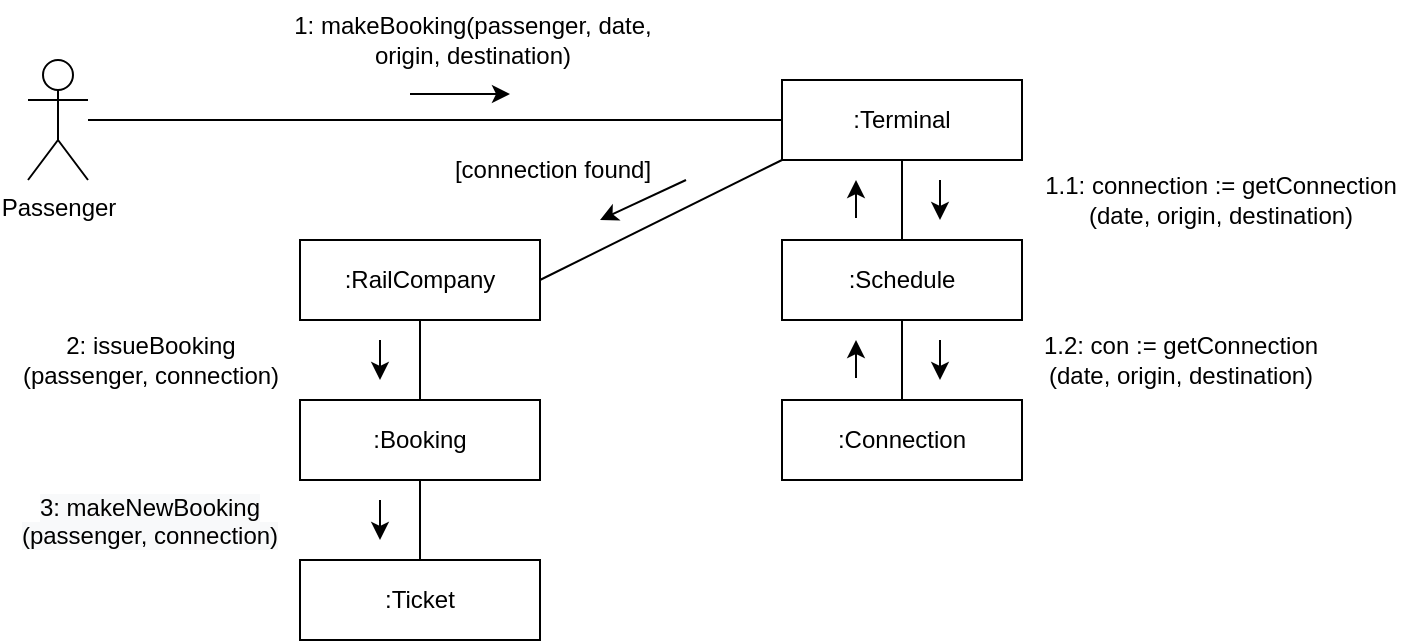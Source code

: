 <mxfile version="20.0.1" type="google"><diagram id="_AwgFBbWfBU8_k7A1dDP" name="Page-1"><mxGraphModel grid="1" page="1" gridSize="10" guides="1" tooltips="1" connect="1" arrows="1" fold="1" pageScale="1" pageWidth="850" pageHeight="1100" math="0" shadow="0"><root><mxCell id="0"/><mxCell id="1" parent="0"/><mxCell id="_RmCddeaqlE7wtKCe5r_-1" value="Passenger&lt;br&gt;" style="shape=umlActor;verticalLabelPosition=bottom;verticalAlign=top;html=1;outlineConnect=0;" vertex="1" parent="1"><mxGeometry x="104" y="70" width="30" height="60" as="geometry"/></mxCell><mxCell id="_RmCddeaqlE7wtKCe5r_-2" value=":Terminal" style="rounded=0;whiteSpace=wrap;html=1;" vertex="1" parent="1"><mxGeometry x="481" y="80" width="120" height="40" as="geometry"/></mxCell><mxCell id="_RmCddeaqlE7wtKCe5r_-5" value="1: makeBooking(passenger, date, &lt;br&gt;origin, destination)" style="text;html=1;align=center;verticalAlign=middle;resizable=0;points=[];autosize=1;strokeColor=none;fillColor=none;" vertex="1" parent="1"><mxGeometry x="226" y="40" width="200" height="40" as="geometry"/></mxCell><mxCell id="_RmCddeaqlE7wtKCe5r_-10" value=":Schedule" style="rounded=0;whiteSpace=wrap;html=1;" vertex="1" parent="1"><mxGeometry x="481" y="160" width="120" height="40" as="geometry"/></mxCell><mxCell id="_RmCddeaqlE7wtKCe5r_-14" value=":Connection" style="rounded=0;whiteSpace=wrap;html=1;" vertex="1" parent="1"><mxGeometry x="481" y="240" width="120" height="40" as="geometry"/></mxCell><mxCell id="_RmCddeaqlE7wtKCe5r_-16" value=":Booking" style="rounded=0;whiteSpace=wrap;html=1;" vertex="1" parent="1"><mxGeometry x="240" y="240" width="120" height="40" as="geometry"/></mxCell><mxCell id="_RmCddeaqlE7wtKCe5r_-18" value=":Ticket" style="rounded=0;whiteSpace=wrap;html=1;" vertex="1" parent="1"><mxGeometry x="240" y="320" width="120" height="40" as="geometry"/></mxCell><mxCell id="_RmCddeaqlE7wtKCe5r_-23" value="&lt;span style=&quot;color: rgb(0, 0, 0); font-family: Helvetica; font-size: 12px; font-style: normal; font-variant-ligatures: normal; font-variant-caps: normal; font-weight: 400; letter-spacing: normal; orphans: 2; text-indent: 0px; text-transform: none; widows: 2; word-spacing: 0px; -webkit-text-stroke-width: 0px; background-color: rgb(248, 249, 250); text-decoration-thickness: initial; text-decoration-style: initial; text-decoration-color: initial; float: none; display: inline !important;&quot;&gt;3: makeNewBooking (passenger,&amp;nbsp;&lt;/span&gt;&lt;span style=&quot;color: rgb(0, 0, 0); font-family: Helvetica; font-size: 12px; font-style: normal; font-variant-ligatures: normal; font-variant-caps: normal; font-weight: 400; letter-spacing: normal; orphans: 2; text-indent: 0px; text-transform: none; widows: 2; word-spacing: 0px; -webkit-text-stroke-width: 0px; background-color: rgb(248, 249, 250); text-decoration-thickness: initial; text-decoration-style: initial; text-decoration-color: initial; float: none; display: inline !important;&quot;&gt;&lt;span style=&quot;&quot;&gt;connection&lt;/span&gt;)&lt;/span&gt;" style="text;whiteSpace=wrap;html=1;align=center;" vertex="1" parent="1"><mxGeometry x="90" y="280" width="150" height="50" as="geometry"/></mxCell><mxCell id="_RmCddeaqlE7wtKCe5r_-34" value="[connection found]" style="text;html=1;align=center;verticalAlign=middle;resizable=0;points=[];autosize=1;strokeColor=none;fillColor=none;rotation=0;" vertex="1" parent="1"><mxGeometry x="306" y="110" width="120" height="30" as="geometry"/></mxCell><mxCell id="ERXhD-0jic2Re4bMVoWw-2" value="" style="endArrow=none;html=1;rounded=0;shadow=0;elbow=vertical;entryX=0;entryY=0.5;entryDx=0;entryDy=0;" edge="1" parent="1" source="_RmCddeaqlE7wtKCe5r_-1" target="_RmCddeaqlE7wtKCe5r_-2"><mxGeometry width="50" height="50" relative="1" as="geometry"><mxPoint x="230" y="125" as="sourcePoint"/><mxPoint x="280" y="75" as="targetPoint"/></mxGeometry></mxCell><mxCell id="ERXhD-0jic2Re4bMVoWw-5" value="" style="endArrow=none;html=1;rounded=0;shadow=0;elbow=vertical;exitX=0.5;exitY=0;exitDx=0;exitDy=0;entryX=0.5;entryY=1;entryDx=0;entryDy=0;" edge="1" parent="1" source="_RmCddeaqlE7wtKCe5r_-14" target="_RmCddeaqlE7wtKCe5r_-10"><mxGeometry width="50" height="50" relative="1" as="geometry"><mxPoint x="500" y="300" as="sourcePoint"/><mxPoint x="550" y="250" as="targetPoint"/></mxGeometry></mxCell><mxCell id="ERXhD-0jic2Re4bMVoWw-9" value="" style="endArrow=classic;html=1;rounded=0;shadow=0;elbow=vertical;" edge="1" parent="1"><mxGeometry width="50" height="50" relative="1" as="geometry"><mxPoint x="295" y="87" as="sourcePoint"/><mxPoint x="345" y="87" as="targetPoint"/></mxGeometry></mxCell><mxCell id="ERXhD-0jic2Re4bMVoWw-11" value="" style="endArrow=classic;html=1;rounded=0;shadow=0;elbow=vertical;" edge="1" parent="1"><mxGeometry width="50" height="50" relative="1" as="geometry"><mxPoint x="560" y="130" as="sourcePoint"/><mxPoint x="560" y="150" as="targetPoint"/></mxGeometry></mxCell><mxCell id="ERXhD-0jic2Re4bMVoWw-13" value="" style="endArrow=classic;html=1;rounded=0;shadow=0;elbow=vertical;" edge="1" parent="1"><mxGeometry width="50" height="50" relative="1" as="geometry"><mxPoint x="560" y="210" as="sourcePoint"/><mxPoint x="560" y="230" as="targetPoint"/></mxGeometry></mxCell><mxCell id="ERXhD-0jic2Re4bMVoWw-15" value="" style="endArrow=classic;html=1;rounded=0;shadow=0;elbow=vertical;" edge="1" parent="1"><mxGeometry width="50" height="50" relative="1" as="geometry"><mxPoint x="518" y="229" as="sourcePoint"/><mxPoint x="518" y="210" as="targetPoint"/></mxGeometry></mxCell><mxCell id="ERXhD-0jic2Re4bMVoWw-23" value="" style="endArrow=none;html=1;rounded=0;shadow=0;elbow=vertical;entryX=0.5;entryY=1;entryDx=0;entryDy=0;" edge="1" parent="1" source="_RmCddeaqlE7wtKCe5r_-10" target="_RmCddeaqlE7wtKCe5r_-2"><mxGeometry width="50" height="50" relative="1" as="geometry"><mxPoint x="336" y="250" as="sourcePoint"/><mxPoint x="336" y="210" as="targetPoint"/></mxGeometry></mxCell><mxCell id="ERXhD-0jic2Re4bMVoWw-27" value=":RailCompany" style="rounded=0;whiteSpace=wrap;html=1;" vertex="1" parent="1"><mxGeometry x="240" y="160" width="120" height="40" as="geometry"/></mxCell><mxCell id="ERXhD-0jic2Re4bMVoWw-29" value="" style="endArrow=none;html=1;rounded=0;shadow=0;elbow=vertical;entryX=0.5;entryY=1;entryDx=0;entryDy=0;exitX=0.5;exitY=0;exitDx=0;exitDy=0;" edge="1" parent="1" source="_RmCddeaqlE7wtKCe5r_-16" target="ERXhD-0jic2Re4bMVoWw-27"><mxGeometry width="50" height="50" relative="1" as="geometry"><mxPoint x="280" y="240" as="sourcePoint"/><mxPoint x="330" y="190" as="targetPoint"/></mxGeometry></mxCell><mxCell id="ERXhD-0jic2Re4bMVoWw-30" value="" style="endArrow=none;html=1;rounded=0;shadow=0;elbow=vertical;entryX=0.5;entryY=1;entryDx=0;entryDy=0;" edge="1" parent="1" source="_RmCddeaqlE7wtKCe5r_-18" target="_RmCddeaqlE7wtKCe5r_-16"><mxGeometry width="50" height="50" relative="1" as="geometry"><mxPoint x="280" y="240" as="sourcePoint"/><mxPoint x="330" y="190" as="targetPoint"/></mxGeometry></mxCell><mxCell id="ERXhD-0jic2Re4bMVoWw-31" value="2:&amp;nbsp;issueBooking &lt;br&gt;(passenger, connection)" style="text;html=1;align=center;verticalAlign=middle;resizable=0;points=[];autosize=1;strokeColor=none;fillColor=none;" vertex="1" parent="1"><mxGeometry x="90" y="200" width="150" height="40" as="geometry"/></mxCell><mxCell id="ERXhD-0jic2Re4bMVoWw-32" value="1.1: connection := getConnection&lt;br&gt;(date, origin, destination)" style="text;html=1;align=center;verticalAlign=middle;resizable=0;points=[];autosize=1;strokeColor=none;fillColor=none;" vertex="1" parent="1"><mxGeometry x="600" y="120" width="200" height="40" as="geometry"/></mxCell><mxCell id="ERXhD-0jic2Re4bMVoWw-33" value="1.2: con := getConnection&lt;br&gt;(date, origin, destination)" style="text;html=1;align=center;verticalAlign=middle;resizable=0;points=[];autosize=1;strokeColor=none;fillColor=none;" vertex="1" parent="1"><mxGeometry x="600" y="200" width="160" height="40" as="geometry"/></mxCell><mxCell id="ERXhD-0jic2Re4bMVoWw-34" value="" style="endArrow=classic;html=1;rounded=0;shadow=0;elbow=vertical;" edge="1" parent="1"><mxGeometry width="50" height="50" relative="1" as="geometry"><mxPoint x="280" y="210" as="sourcePoint"/><mxPoint x="280" y="230" as="targetPoint"/></mxGeometry></mxCell><mxCell id="ERXhD-0jic2Re4bMVoWw-35" value="" style="endArrow=classic;html=1;rounded=0;shadow=0;elbow=vertical;" edge="1" parent="1"><mxGeometry width="50" height="50" relative="1" as="geometry"><mxPoint x="280" y="290" as="sourcePoint"/><mxPoint x="280" y="310" as="targetPoint"/></mxGeometry></mxCell><mxCell id="ERXhD-0jic2Re4bMVoWw-36" value="" style="endArrow=none;html=1;rounded=0;shadow=0;elbow=vertical;exitX=1;exitY=0.5;exitDx=0;exitDy=0;entryX=0;entryY=1;entryDx=0;entryDy=0;" edge="1" parent="1" source="ERXhD-0jic2Re4bMVoWw-27" target="_RmCddeaqlE7wtKCe5r_-2"><mxGeometry width="50" height="50" relative="1" as="geometry"><mxPoint x="430" y="240" as="sourcePoint"/><mxPoint x="480" y="190" as="targetPoint"/></mxGeometry></mxCell><mxCell id="ERXhD-0jic2Re4bMVoWw-37" value="" style="endArrow=classic;html=1;rounded=0;shadow=0;elbow=vertical;" edge="1" parent="1"><mxGeometry width="50" height="50" relative="1" as="geometry"><mxPoint x="433" y="130" as="sourcePoint"/><mxPoint x="390" y="150" as="targetPoint"/></mxGeometry></mxCell><mxCell id="ERXhD-0jic2Re4bMVoWw-38" value="" style="endArrow=classic;html=1;rounded=0;shadow=0;elbow=vertical;" edge="1" parent="1"><mxGeometry width="50" height="50" relative="1" as="geometry"><mxPoint x="518.0" y="149" as="sourcePoint"/><mxPoint x="518.0" y="130" as="targetPoint"/></mxGeometry></mxCell></root></mxGraphModel></diagram></mxfile>